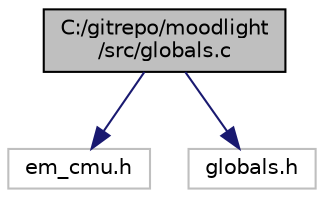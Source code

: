 digraph "C:/gitrepo/moodlight/src/globals.c"
{
 // LATEX_PDF_SIZE
  edge [fontname="Helvetica",fontsize="10",labelfontname="Helvetica",labelfontsize="10"];
  node [fontname="Helvetica",fontsize="10",shape=record];
  Node1 [label="C:/gitrepo/moodlight\l/src/globals.c",height=0.2,width=0.4,color="black", fillcolor="grey75", style="filled", fontcolor="black",tooltip="Global variables, defines and functions."];
  Node1 -> Node2 [color="midnightblue",fontsize="10",style="solid",fontname="Helvetica"];
  Node2 [label="em_cmu.h",height=0.2,width=0.4,color="grey75", fillcolor="white", style="filled",tooltip=" "];
  Node1 -> Node3 [color="midnightblue",fontsize="10",style="solid",fontname="Helvetica"];
  Node3 [label="globals.h",height=0.2,width=0.4,color="grey75", fillcolor="white", style="filled",tooltip=" "];
}
